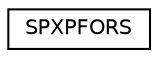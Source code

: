 digraph "Graphical Class Hierarchy"
{
 // LATEX_PDF_SIZE
  edge [fontname="Helvetica",fontsize="10",labelfontname="Helvetica",labelfontsize="10"];
  node [fontname="Helvetica",fontsize="10",shape=record];
  rankdir="LR";
  Node0 [label="SPXPFORS",height=0.2,width=0.4,color="black", fillcolor="white", style="filled",URL="$class_s_p_x_p_f_o_r_s.html",tooltip=" "];
}
